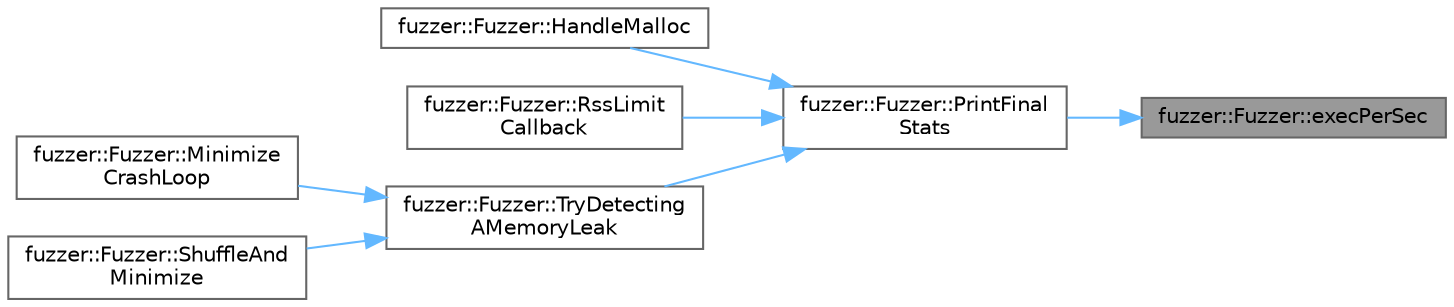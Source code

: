 digraph "fuzzer::Fuzzer::execPerSec"
{
 // LATEX_PDF_SIZE
  bgcolor="transparent";
  edge [fontname=Helvetica,fontsize=10,labelfontname=Helvetica,labelfontsize=10];
  node [fontname=Helvetica,fontsize=10,shape=box,height=0.2,width=0.4];
  rankdir="RL";
  Node1 [id="Node000001",label="fuzzer::Fuzzer::execPerSec",height=0.2,width=0.4,color="gray40", fillcolor="grey60", style="filled", fontcolor="black",tooltip=" "];
  Node1 -> Node2 [id="edge1_Node000001_Node000002",dir="back",color="steelblue1",style="solid",tooltip=" "];
  Node2 [id="Node000002",label="fuzzer::Fuzzer::PrintFinal\lStats",height=0.2,width=0.4,color="grey40", fillcolor="white", style="filled",URL="$classfuzzer_1_1_fuzzer.html#a7caa04e4384d37875ab1d2eb745f5978",tooltip=" "];
  Node2 -> Node3 [id="edge2_Node000002_Node000003",dir="back",color="steelblue1",style="solid",tooltip=" "];
  Node3 [id="Node000003",label="fuzzer::Fuzzer::HandleMalloc",height=0.2,width=0.4,color="grey40", fillcolor="white", style="filled",URL="$classfuzzer_1_1_fuzzer.html#aedd1fa002d658fbcc1e0870ae28c4489",tooltip=" "];
  Node2 -> Node4 [id="edge3_Node000002_Node000004",dir="back",color="steelblue1",style="solid",tooltip=" "];
  Node4 [id="Node000004",label="fuzzer::Fuzzer::RssLimit\lCallback",height=0.2,width=0.4,color="grey40", fillcolor="white", style="filled",URL="$classfuzzer_1_1_fuzzer.html#aaff2d6a9892349f851f17dd3f0da5ac0",tooltip=" "];
  Node2 -> Node5 [id="edge4_Node000002_Node000005",dir="back",color="steelblue1",style="solid",tooltip=" "];
  Node5 [id="Node000005",label="fuzzer::Fuzzer::TryDetecting\lAMemoryLeak",height=0.2,width=0.4,color="grey40", fillcolor="white", style="filled",URL="$classfuzzer_1_1_fuzzer.html#a7b4edc3276350436fe6ed3f4200b0226",tooltip=" "];
  Node5 -> Node6 [id="edge5_Node000005_Node000006",dir="back",color="steelblue1",style="solid",tooltip=" "];
  Node6 [id="Node000006",label="fuzzer::Fuzzer::Minimize\lCrashLoop",height=0.2,width=0.4,color="grey40", fillcolor="white", style="filled",URL="$classfuzzer_1_1_fuzzer.html#a54326d89b0de8eb858c70dfa78c5cc57",tooltip=" "];
  Node5 -> Node7 [id="edge6_Node000005_Node000007",dir="back",color="steelblue1",style="solid",tooltip=" "];
  Node7 [id="Node000007",label="fuzzer::Fuzzer::ShuffleAnd\lMinimize",height=0.2,width=0.4,color="grey40", fillcolor="white", style="filled",URL="$classfuzzer_1_1_fuzzer.html#a368fcca328a7e72c500caf081227f7ef",tooltip=" "];
}
